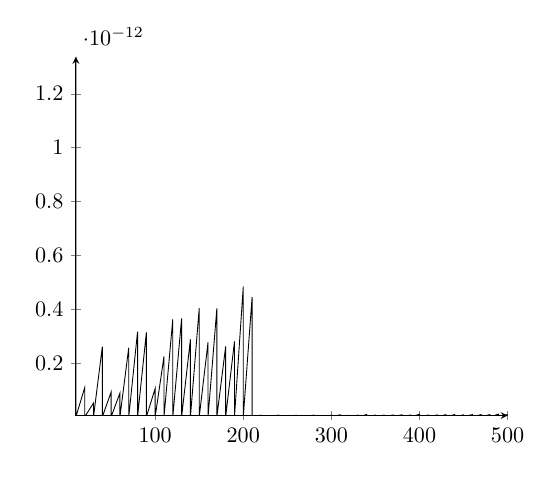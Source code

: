 \begin{tikzpicture}[scale=0.8]
\begin{axis}[axis lines=middle, xmin=10, xmax=500, ymin=4.858e-15, ymax=1.337e-12]
\addplot[forget plot]
table{%
10 1.337e-12
10.0 0.0
20 1.085e-13
20.0 0.0
30 5.102e-14
30.0 0.0
40 2.607e-13
40.0 0.0
50 9.203e-14
50.0 0.0
60 8.846e-14
60.0 0.0
70 2.572e-13
70.0 0.0
80 3.165e-13
80.0 0.0
90 3.135e-13
90.0 0.0
100 1.055e-13
100.0 0.0
110 2.245e-13
110.0 0.0
120 3.625e-13
120.0 0.0
130 3.657e-13
130.0 0.0
140 2.881e-13
140.0 0.0
150 4.042e-13
150.0 0.0
160 2.775e-13
160.0 0.0
170 4.027e-13
170.0 0.0
180 2.616e-13
180.0 0.0
190 2.8e-13
190.0 0.0
200 4.843e-13
200.0 0.0
210 4.449e-13
210.0 0.0
220 6.387e-15
220.0 0.0
230 5.15e-15
230.0 0.0
240 6.674e-15
240.0 0.0
250 4.858e-15
250.0 0.0
260 6.063e-15
260.0 0.0
270 5.115e-15
270.0 0.0
280 6.61e-15
280.0 0.0
290 5.289e-15
290.0 0.0
300 6.364e-15
300.0 0.0
310 7.851e-15
310.0 0.0
320 5.81e-15
320.0 0.0
330 6.521e-15
330.0 0.0
340 8.714e-15
340.0 0.0
350 6.522e-15
350.0 0.0
360 6.738e-15
360.0 0.0
370 7.032e-15
370.0 0.0
380 7.806e-15
380.0 0.0
390 6.998e-15
390.0 0.0
400 9.485e-15
400.0 0.0
410 6.965e-15
410.0 0.0
420 7.183e-15
420.0 0.0
430 8.191e-15
430.0 0.0
440 8.601e-15
440.0 0.0
450 7.371e-15
450.0 0.0
460 8.547e-15
460.0 0.0
470 8.668e-15
470.0 0.0
480 8.585e-15
480.0 0.0
490 1.042e-14
490.0 0.0
500 8.638e-15
500.0 0.0
};
\end{axis}
\end{tikzpicture}

